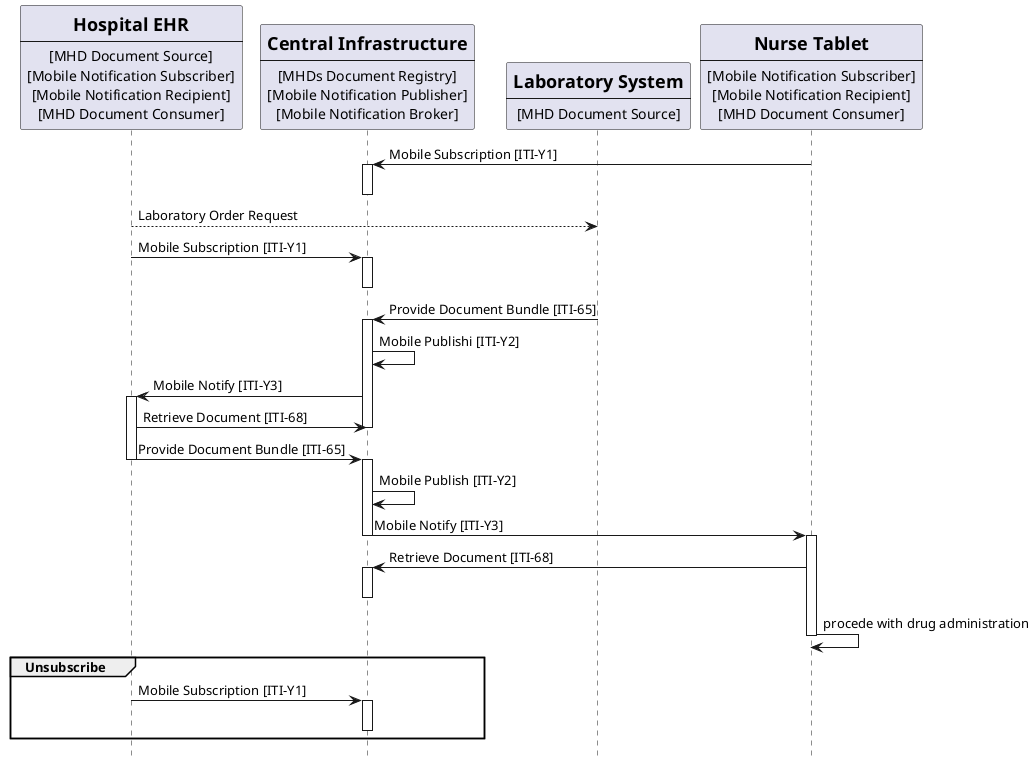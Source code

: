 @startuml
skinparam svgDimensionStyle false
hide footbox

/'title "Subscription with DSUBm on MHDs infrastructure: Laboratory Results and ePrescription"'/
participant HospitalEHR [
    =Hospital EHR
    ----
    [MHD Document Source]
    [Mobile Notification Subscriber]
    [Mobile Notification Recipient]
    [MHD Document Consumer]
] 

participant MHDsDocumentRegistry [
    =Central Infrastructure
    ----
    [MHDs Document Registry]
    [Mobile Notification Publisher]
    [Mobile Notification Broker]
    ] 


participant LaboratorySystem [
    =Laboratory System
    ----
    [MHD Document Source]
] 

participant NurseTablet [
    =Nurse Tablet
    ----
    [Mobile Notification Subscriber]
    [Mobile Notification Recipient]
    [MHD Document Consumer]
] 

NurseTablet -> MHDsDocumentRegistry:   Mobile Subscription [ITI-Y1]
activate MHDsDocumentRegistry
deactivate MHDsDocumentRegistry
HospitalEHR --> LaboratorySystem:  Laboratory Order Request

HospitalEHR -> MHDsDocumentRegistry:  Mobile Subscription [ITI-Y1]
activate MHDsDocumentRegistry
deactivate MHDsDocumentRegistry




LaboratorySystem -> MHDsDocumentRegistry: Provide Document Bundle [ITI-65]
activate MHDsDocumentRegistry
MHDsDocumentRegistry -> MHDsDocumentRegistry : Mobile Publishi [ITI-Y2]
MHDsDocumentRegistry -> HospitalEHR : Mobile Notify [ITI-Y3]
activate HospitalEHR

HospitalEHR -> MHDsDocumentRegistry:  Retrieve Document [ITI-68]
deactivate MHDsDocumentRegistry
HospitalEHR -> MHDsDocumentRegistry: Provide Document Bundle [ITI-65]
deactivate HospitalEHR

activate MHDsDocumentRegistry
MHDsDocumentRegistry -> MHDsDocumentRegistry : Mobile Publish [ITI-Y2]
MHDsDocumentRegistry -> NurseTablet : Mobile Notify [ITI-Y3]
deactivate MHDsDocumentRegistry
activate NurseTablet
NurseTablet -> MHDsDocumentRegistry: Retrieve Document [ITI-68]
activate MHDsDocumentRegistry
deactivate MHDsDocumentRegistry
NurseTablet -> NurseTablet: procede with drug administration
deactivate NurseTablet


group Unsubscribe
  HospitalEHR ->MHDsDocumentRegistry: Mobile Subscription [ITI-Y1]
  activate MHDsDocumentRegistry
  deactivate MHDsDocumentRegistry
  
end

@enduml